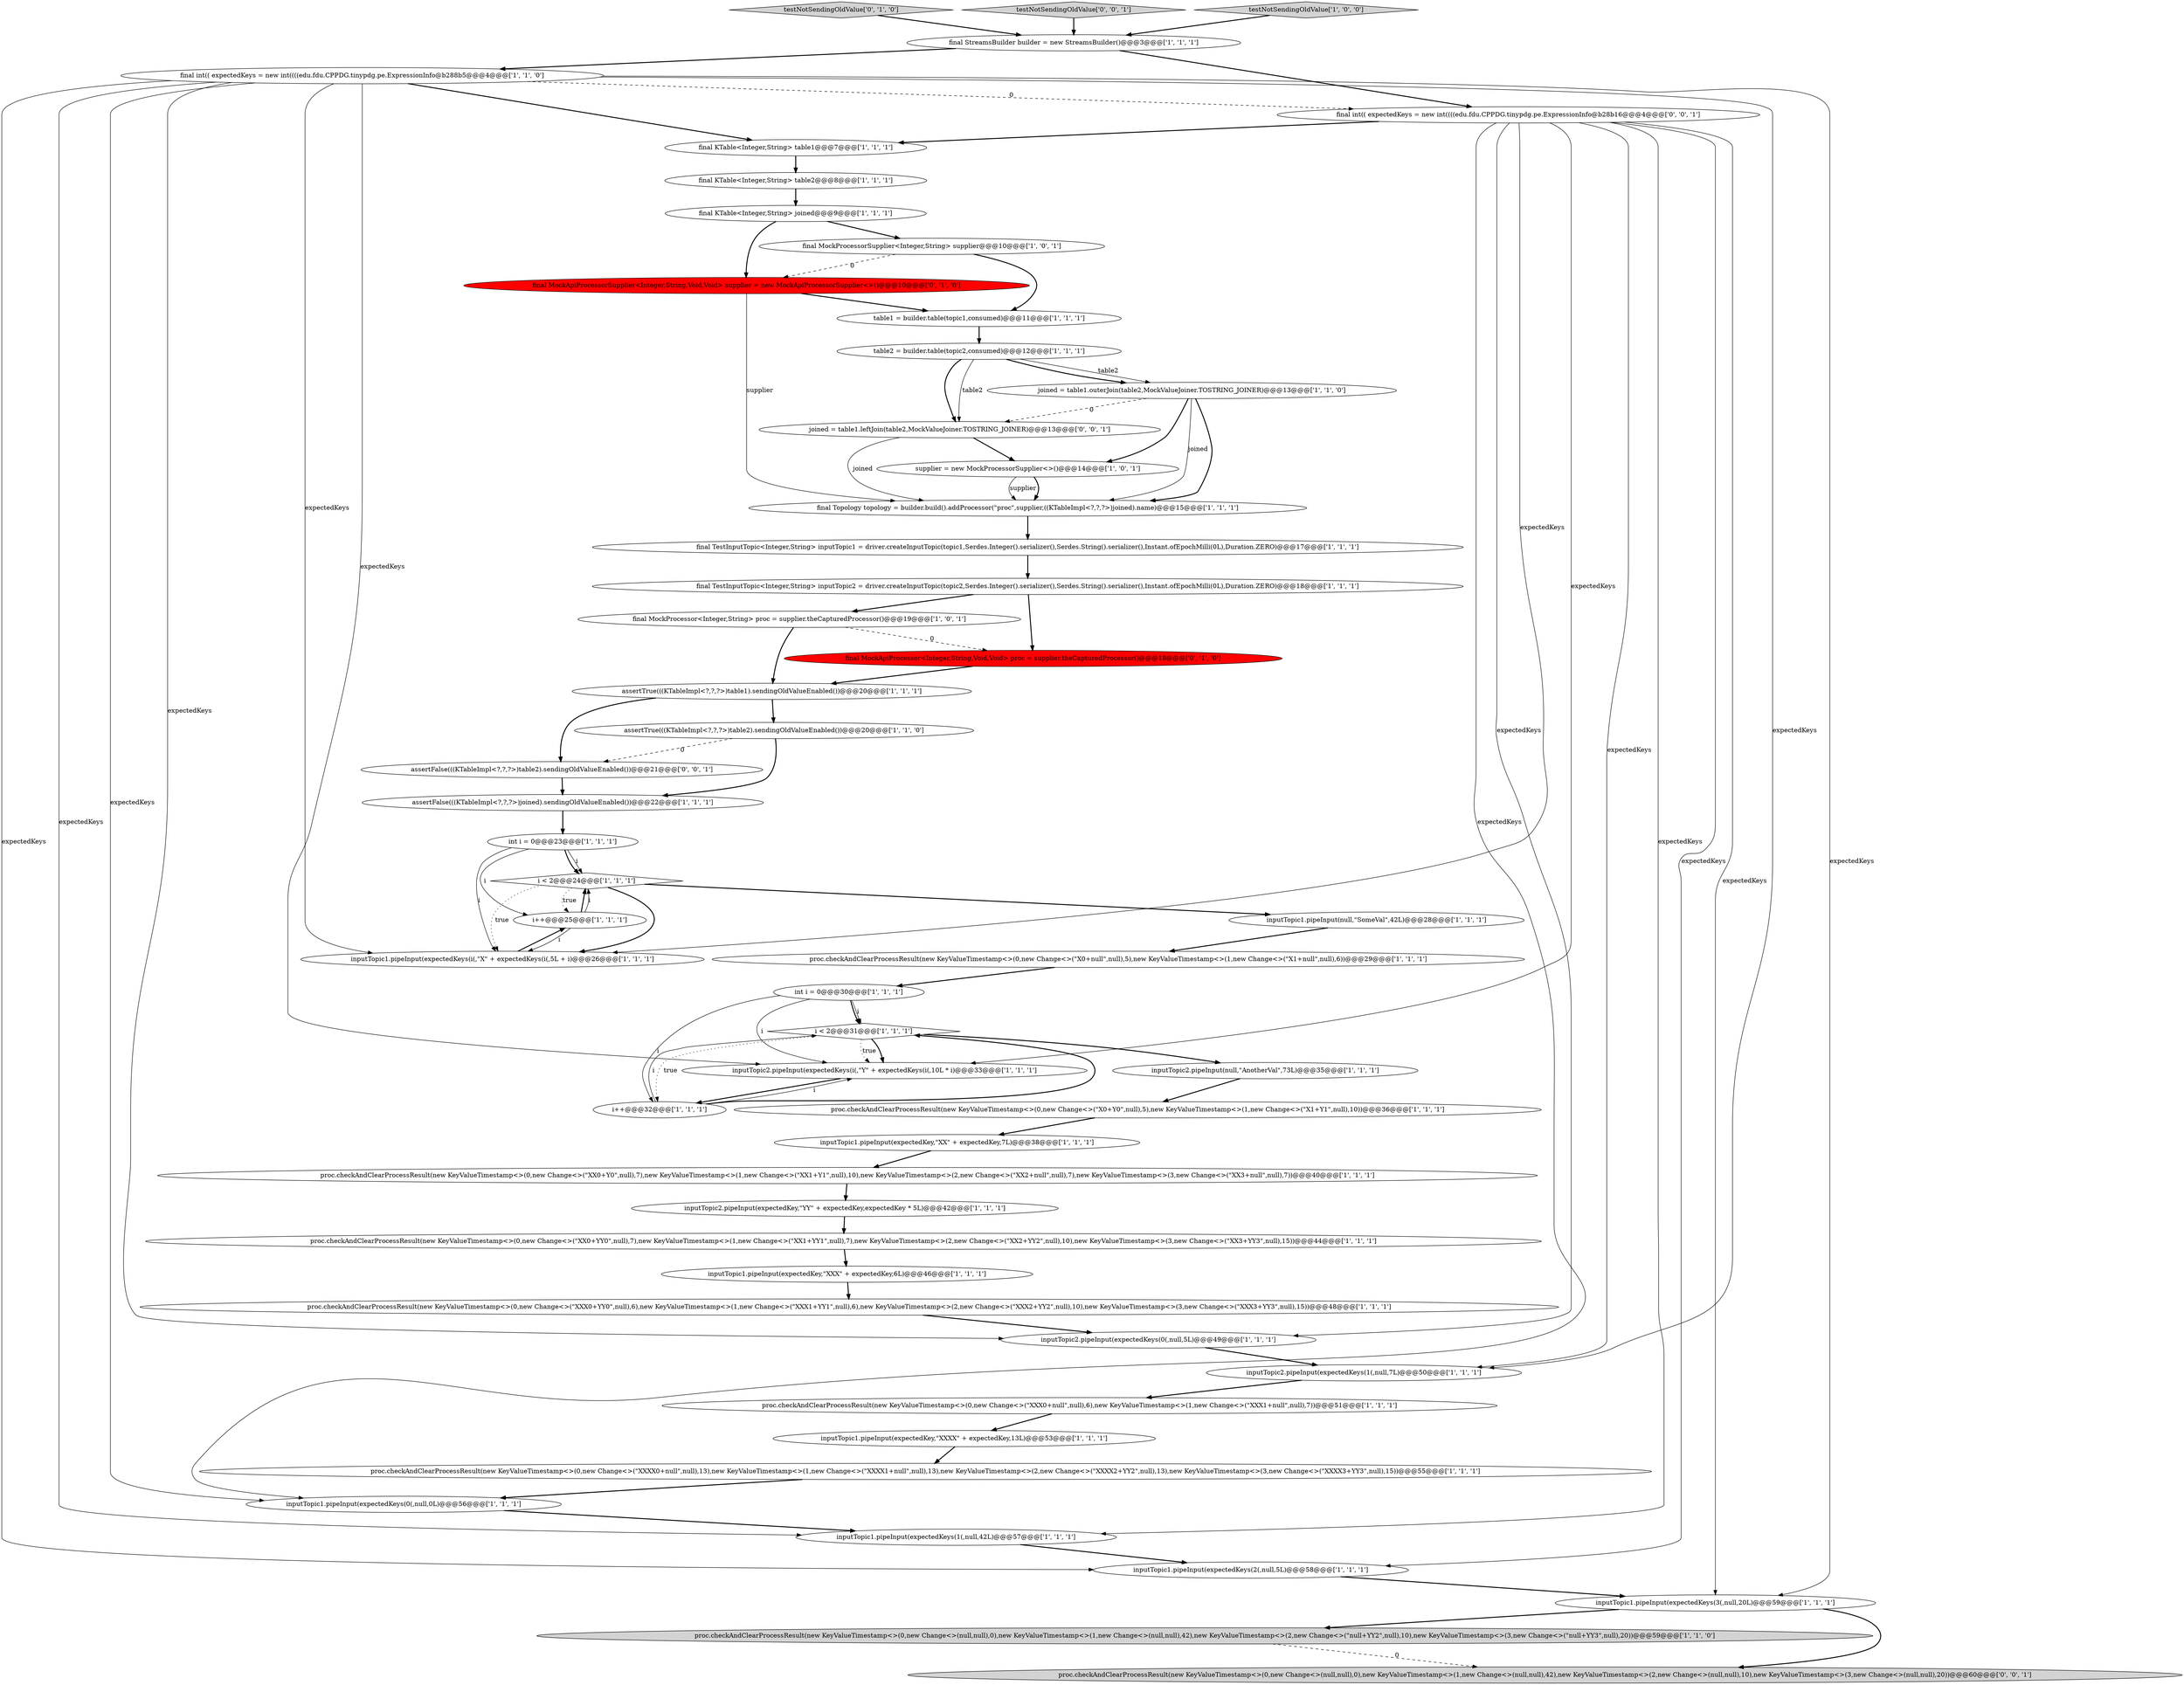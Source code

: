 digraph {
11 [style = filled, label = "i < 2@@@31@@@['1', '1', '1']", fillcolor = white, shape = diamond image = "AAA0AAABBB1BBB"];
28 [style = filled, label = "final MockProcessorSupplier<Integer,String> supplier@@@10@@@['1', '0', '1']", fillcolor = white, shape = ellipse image = "AAA0AAABBB1BBB"];
36 [style = filled, label = "final int(( expectedKeys = new int((((edu.fdu.CPPDG.tinypdg.pe.ExpressionInfo@b288b5@@@4@@@['1', '1', '0']", fillcolor = white, shape = ellipse image = "AAA0AAABBB1BBB"];
51 [style = filled, label = "assertFalse(((KTableImpl<?,?,?>)table2).sendingOldValueEnabled())@@@21@@@['0', '0', '1']", fillcolor = white, shape = ellipse image = "AAA0AAABBB3BBB"];
27 [style = filled, label = "inputTopic1.pipeInput(expectedKeys(1(,null,42L)@@@57@@@['1', '1', '1']", fillcolor = white, shape = ellipse image = "AAA0AAABBB1BBB"];
18 [style = filled, label = "proc.checkAndClearProcessResult(new KeyValueTimestamp<>(0,new Change<>(null,null),0),new KeyValueTimestamp<>(1,new Change<>(null,null),42),new KeyValueTimestamp<>(2,new Change<>(\"null+YY2\",null),10),new KeyValueTimestamp<>(3,new Change<>(\"null+YY3\",null),20))@@@59@@@['1', '1', '0']", fillcolor = lightgray, shape = ellipse image = "AAA0AAABBB1BBB"];
34 [style = filled, label = "table2 = builder.table(topic2,consumed)@@@12@@@['1', '1', '1']", fillcolor = white, shape = ellipse image = "AAA0AAABBB1BBB"];
19 [style = filled, label = "final MockProcessor<Integer,String> proc = supplier.theCapturedProcessor()@@@19@@@['1', '0', '1']", fillcolor = white, shape = ellipse image = "AAA0AAABBB1BBB"];
43 [style = filled, label = "inputTopic1.pipeInput(null,\"SomeVal\",42L)@@@28@@@['1', '1', '1']", fillcolor = white, shape = ellipse image = "AAA0AAABBB1BBB"];
7 [style = filled, label = "assertTrue(((KTableImpl<?,?,?>)table1).sendingOldValueEnabled())@@@20@@@['1', '1', '1']", fillcolor = white, shape = ellipse image = "AAA0AAABBB1BBB"];
20 [style = filled, label = "inputTopic1.pipeInput(expectedKey,\"XXXX\" + expectedKey,13L)@@@53@@@['1', '1', '1']", fillcolor = white, shape = ellipse image = "AAA0AAABBB1BBB"];
44 [style = filled, label = "proc.checkAndClearProcessResult(new KeyValueTimestamp<>(0,new Change<>(\"XXX0+YY0\",null),6),new KeyValueTimestamp<>(1,new Change<>(\"XXX1+YY1\",null),6),new KeyValueTimestamp<>(2,new Change<>(\"XXX2+YY2\",null),10),new KeyValueTimestamp<>(3,new Change<>(\"XXX3+YY3\",null),15))@@@48@@@['1', '1', '1']", fillcolor = white, shape = ellipse image = "AAA0AAABBB1BBB"];
29 [style = filled, label = "inputTopic2.pipeInput(expectedKeys(1(,null,7L)@@@50@@@['1', '1', '1']", fillcolor = white, shape = ellipse image = "AAA0AAABBB1BBB"];
17 [style = filled, label = "proc.checkAndClearProcessResult(new KeyValueTimestamp<>(0,new Change<>(\"X0+Y0\",null),5),new KeyValueTimestamp<>(1,new Change<>(\"X1+Y1\",null),10))@@@36@@@['1', '1', '1']", fillcolor = white, shape = ellipse image = "AAA0AAABBB1BBB"];
26 [style = filled, label = "inputTopic2.pipeInput(null,\"AnotherVal\",73L)@@@35@@@['1', '1', '1']", fillcolor = white, shape = ellipse image = "AAA0AAABBB1BBB"];
41 [style = filled, label = "proc.checkAndClearProcessResult(new KeyValueTimestamp<>(0,new Change<>(\"XX0+Y0\",null),7),new KeyValueTimestamp<>(1,new Change<>(\"XX1+Y1\",null),10),new KeyValueTimestamp<>(2,new Change<>(\"XX2+null\",null),7),new KeyValueTimestamp<>(3,new Change<>(\"XX3+null\",null),7))@@@40@@@['1', '1', '1']", fillcolor = white, shape = ellipse image = "AAA0AAABBB1BBB"];
50 [style = filled, label = "proc.checkAndClearProcessResult(new KeyValueTimestamp<>(0,new Change<>(null,null),0),new KeyValueTimestamp<>(1,new Change<>(null,null),42),new KeyValueTimestamp<>(2,new Change<>(null,null),10),new KeyValueTimestamp<>(3,new Change<>(null,null),20))@@@60@@@['0', '0', '1']", fillcolor = lightgray, shape = ellipse image = "AAA0AAABBB3BBB"];
33 [style = filled, label = "table1 = builder.table(topic1,consumed)@@@11@@@['1', '1', '1']", fillcolor = white, shape = ellipse image = "AAA0AAABBB1BBB"];
12 [style = filled, label = "joined = table1.outerJoin(table2,MockValueJoiner.TOSTRING_JOINER)@@@13@@@['1', '1', '0']", fillcolor = white, shape = ellipse image = "AAA0AAABBB1BBB"];
0 [style = filled, label = "supplier = new MockProcessorSupplier<>()@@@14@@@['1', '0', '1']", fillcolor = white, shape = ellipse image = "AAA0AAABBB1BBB"];
14 [style = filled, label = "int i = 0@@@23@@@['1', '1', '1']", fillcolor = white, shape = ellipse image = "AAA0AAABBB1BBB"];
9 [style = filled, label = "final TestInputTopic<Integer,String> inputTopic2 = driver.createInputTopic(topic2,Serdes.Integer().serializer(),Serdes.String().serializer(),Instant.ofEpochMilli(0L),Duration.ZERO)@@@18@@@['1', '1', '1']", fillcolor = white, shape = ellipse image = "AAA0AAABBB1BBB"];
30 [style = filled, label = "inputTopic1.pipeInput(expectedKeys(3(,null,20L)@@@59@@@['1', '1', '1']", fillcolor = white, shape = ellipse image = "AAA0AAABBB1BBB"];
53 [style = filled, label = "joined = table1.leftJoin(table2,MockValueJoiner.TOSTRING_JOINER)@@@13@@@['0', '0', '1']", fillcolor = white, shape = ellipse image = "AAA0AAABBB3BBB"];
13 [style = filled, label = "assertFalse(((KTableImpl<?,?,?>)joined).sendingOldValueEnabled())@@@22@@@['1', '1', '1']", fillcolor = white, shape = ellipse image = "AAA0AAABBB1BBB"];
32 [style = filled, label = "i < 2@@@24@@@['1', '1', '1']", fillcolor = white, shape = diamond image = "AAA0AAABBB1BBB"];
45 [style = filled, label = "proc.checkAndClearProcessResult(new KeyValueTimestamp<>(0,new Change<>(\"XXX0+null\",null),6),new KeyValueTimestamp<>(1,new Change<>(\"XXX1+null\",null),7))@@@51@@@['1', '1', '1']", fillcolor = white, shape = ellipse image = "AAA0AAABBB1BBB"];
42 [style = filled, label = "i++@@@25@@@['1', '1', '1']", fillcolor = white, shape = ellipse image = "AAA0AAABBB1BBB"];
31 [style = filled, label = "final Topology topology = builder.build().addProcessor(\"proc\",supplier,((KTableImpl<?,?,?>)joined).name)@@@15@@@['1', '1', '1']", fillcolor = white, shape = ellipse image = "AAA0AAABBB1BBB"];
37 [style = filled, label = "final KTable<Integer,String> joined@@@9@@@['1', '1', '1']", fillcolor = white, shape = ellipse image = "AAA0AAABBB1BBB"];
47 [style = filled, label = "testNotSendingOldValue['0', '1', '0']", fillcolor = lightgray, shape = diamond image = "AAA0AAABBB2BBB"];
21 [style = filled, label = "final KTable<Integer,String> table1@@@7@@@['1', '1', '1']", fillcolor = white, shape = ellipse image = "AAA0AAABBB1BBB"];
2 [style = filled, label = "proc.checkAndClearProcessResult(new KeyValueTimestamp<>(0,new Change<>(\"XX0+YY0\",null),7),new KeyValueTimestamp<>(1,new Change<>(\"XX1+YY1\",null),7),new KeyValueTimestamp<>(2,new Change<>(\"XX2+YY2\",null),10),new KeyValueTimestamp<>(3,new Change<>(\"XX3+YY3\",null),15))@@@44@@@['1', '1', '1']", fillcolor = white, shape = ellipse image = "AAA0AAABBB1BBB"];
16 [style = filled, label = "inputTopic1.pipeInput(expectedKeys(0(,null,0L)@@@56@@@['1', '1', '1']", fillcolor = white, shape = ellipse image = "AAA0AAABBB1BBB"];
10 [style = filled, label = "proc.checkAndClearProcessResult(new KeyValueTimestamp<>(0,new Change<>(\"XXXX0+null\",null),13),new KeyValueTimestamp<>(1,new Change<>(\"XXXX1+null\",null),13),new KeyValueTimestamp<>(2,new Change<>(\"XXXX2+YY2\",null),13),new KeyValueTimestamp<>(3,new Change<>(\"XXXX3+YY3\",null),15))@@@55@@@['1', '1', '1']", fillcolor = white, shape = ellipse image = "AAA0AAABBB1BBB"];
39 [style = filled, label = "assertTrue(((KTableImpl<?,?,?>)table2).sendingOldValueEnabled())@@@20@@@['1', '1', '0']", fillcolor = white, shape = ellipse image = "AAA0AAABBB1BBB"];
40 [style = filled, label = "inputTopic1.pipeInput(expectedKey,\"XXX\" + expectedKey,6L)@@@46@@@['1', '1', '1']", fillcolor = white, shape = ellipse image = "AAA0AAABBB1BBB"];
46 [style = filled, label = "final MockApiProcessor<Integer,String,Void,Void> proc = supplier.theCapturedProcessor()@@@18@@@['0', '1', '0']", fillcolor = red, shape = ellipse image = "AAA1AAABBB2BBB"];
15 [style = filled, label = "proc.checkAndClearProcessResult(new KeyValueTimestamp<>(0,new Change<>(\"X0+null\",null),5),new KeyValueTimestamp<>(1,new Change<>(\"X1+null\",null),6))@@@29@@@['1', '1', '1']", fillcolor = white, shape = ellipse image = "AAA0AAABBB1BBB"];
8 [style = filled, label = "inputTopic2.pipeInput(expectedKeys(0(,null,5L)@@@49@@@['1', '1', '1']", fillcolor = white, shape = ellipse image = "AAA0AAABBB1BBB"];
35 [style = filled, label = "inputTopic1.pipeInput(expectedKeys(i(,\"X\" + expectedKeys(i(,5L + i)@@@26@@@['1', '1', '1']", fillcolor = white, shape = ellipse image = "AAA0AAABBB1BBB"];
23 [style = filled, label = "inputTopic1.pipeInput(expectedKeys(2(,null,5L)@@@58@@@['1', '1', '1']", fillcolor = white, shape = ellipse image = "AAA0AAABBB1BBB"];
5 [style = filled, label = "inputTopic2.pipeInput(expectedKey,\"YY\" + expectedKey,expectedKey * 5L)@@@42@@@['1', '1', '1']", fillcolor = white, shape = ellipse image = "AAA0AAABBB1BBB"];
49 [style = filled, label = "final int(( expectedKeys = new int((((edu.fdu.CPPDG.tinypdg.pe.ExpressionInfo@b28b16@@@4@@@['0', '0', '1']", fillcolor = white, shape = ellipse image = "AAA0AAABBB3BBB"];
38 [style = filled, label = "final TestInputTopic<Integer,String> inputTopic1 = driver.createInputTopic(topic1,Serdes.Integer().serializer(),Serdes.String().serializer(),Instant.ofEpochMilli(0L),Duration.ZERO)@@@17@@@['1', '1', '1']", fillcolor = white, shape = ellipse image = "AAA0AAABBB1BBB"];
52 [style = filled, label = "testNotSendingOldValue['0', '0', '1']", fillcolor = lightgray, shape = diamond image = "AAA0AAABBB3BBB"];
1 [style = filled, label = "testNotSendingOldValue['1', '0', '0']", fillcolor = lightgray, shape = diamond image = "AAA0AAABBB1BBB"];
6 [style = filled, label = "int i = 0@@@30@@@['1', '1', '1']", fillcolor = white, shape = ellipse image = "AAA0AAABBB1BBB"];
25 [style = filled, label = "inputTopic2.pipeInput(expectedKeys(i(,\"Y\" + expectedKeys(i(,10L * i)@@@33@@@['1', '1', '1']", fillcolor = white, shape = ellipse image = "AAA0AAABBB1BBB"];
48 [style = filled, label = "final MockApiProcessorSupplier<Integer,String,Void,Void> supplier = new MockApiProcessorSupplier<>()@@@10@@@['0', '1', '0']", fillcolor = red, shape = ellipse image = "AAA1AAABBB2BBB"];
22 [style = filled, label = "final KTable<Integer,String> table2@@@8@@@['1', '1', '1']", fillcolor = white, shape = ellipse image = "AAA0AAABBB1BBB"];
4 [style = filled, label = "inputTopic1.pipeInput(expectedKey,\"XX\" + expectedKey,7L)@@@38@@@['1', '1', '1']", fillcolor = white, shape = ellipse image = "AAA0AAABBB1BBB"];
3 [style = filled, label = "final StreamsBuilder builder = new StreamsBuilder()@@@3@@@['1', '1', '1']", fillcolor = white, shape = ellipse image = "AAA0AAABBB1BBB"];
24 [style = filled, label = "i++@@@32@@@['1', '1', '1']", fillcolor = white, shape = ellipse image = "AAA0AAABBB1BBB"];
32->35 [style = bold, label=""];
37->28 [style = bold, label=""];
44->8 [style = bold, label=""];
39->51 [style = dashed, label="0"];
22->37 [style = bold, label=""];
36->25 [style = solid, label="expectedKeys"];
30->18 [style = bold, label=""];
29->45 [style = bold, label=""];
3->36 [style = bold, label=""];
32->42 [style = dotted, label="true"];
24->11 [style = bold, label=""];
6->11 [style = bold, label=""];
37->48 [style = bold, label=""];
46->7 [style = bold, label=""];
13->14 [style = bold, label=""];
11->25 [style = bold, label=""];
34->53 [style = bold, label=""];
34->12 [style = solid, label="table2"];
23->30 [style = bold, label=""];
32->35 [style = dotted, label="true"];
36->23 [style = solid, label="expectedKeys"];
26->17 [style = bold, label=""];
49->25 [style = solid, label="expectedKeys"];
49->16 [style = solid, label="expectedKeys"];
36->8 [style = solid, label="expectedKeys"];
14->42 [style = solid, label="i"];
14->35 [style = solid, label="i"];
25->24 [style = bold, label=""];
49->27 [style = solid, label="expectedKeys"];
7->51 [style = bold, label=""];
49->29 [style = solid, label="expectedKeys"];
21->22 [style = bold, label=""];
19->46 [style = dashed, label="0"];
48->33 [style = bold, label=""];
42->32 [style = bold, label=""];
12->31 [style = bold, label=""];
11->24 [style = dotted, label="true"];
36->49 [style = dashed, label="0"];
14->32 [style = solid, label="i"];
0->31 [style = bold, label=""];
11->26 [style = bold, label=""];
49->30 [style = solid, label="expectedKeys"];
12->31 [style = solid, label="joined"];
34->53 [style = solid, label="table2"];
47->3 [style = bold, label=""];
16->27 [style = bold, label=""];
39->13 [style = bold, label=""];
35->42 [style = bold, label=""];
9->46 [style = bold, label=""];
38->9 [style = bold, label=""];
1->3 [style = bold, label=""];
49->35 [style = solid, label="expectedKeys"];
36->27 [style = solid, label="expectedKeys"];
31->38 [style = bold, label=""];
42->32 [style = solid, label="i"];
45->20 [style = bold, label=""];
51->13 [style = bold, label=""];
4->41 [style = bold, label=""];
30->50 [style = bold, label=""];
49->8 [style = solid, label="expectedKeys"];
12->53 [style = dashed, label="0"];
10->16 [style = bold, label=""];
7->39 [style = bold, label=""];
36->30 [style = solid, label="expectedKeys"];
9->19 [style = bold, label=""];
14->32 [style = bold, label=""];
49->23 [style = solid, label="expectedKeys"];
17->4 [style = bold, label=""];
53->0 [style = bold, label=""];
40->44 [style = bold, label=""];
36->29 [style = solid, label="expectedKeys"];
24->11 [style = solid, label="i"];
15->6 [style = bold, label=""];
2->40 [style = bold, label=""];
32->43 [style = bold, label=""];
34->12 [style = bold, label=""];
36->35 [style = solid, label="expectedKeys"];
12->0 [style = bold, label=""];
6->24 [style = solid, label="i"];
49->21 [style = bold, label=""];
20->10 [style = bold, label=""];
36->21 [style = bold, label=""];
18->50 [style = dashed, label="0"];
5->2 [style = bold, label=""];
53->31 [style = solid, label="joined"];
11->25 [style = dotted, label="true"];
28->48 [style = dashed, label="0"];
28->33 [style = bold, label=""];
6->11 [style = solid, label="i"];
6->25 [style = solid, label="i"];
43->15 [style = bold, label=""];
48->31 [style = solid, label="supplier"];
0->31 [style = solid, label="supplier"];
27->23 [style = bold, label=""];
52->3 [style = bold, label=""];
3->49 [style = bold, label=""];
42->35 [style = solid, label="i"];
33->34 [style = bold, label=""];
19->7 [style = bold, label=""];
8->29 [style = bold, label=""];
36->16 [style = solid, label="expectedKeys"];
24->25 [style = solid, label="i"];
41->5 [style = bold, label=""];
}
